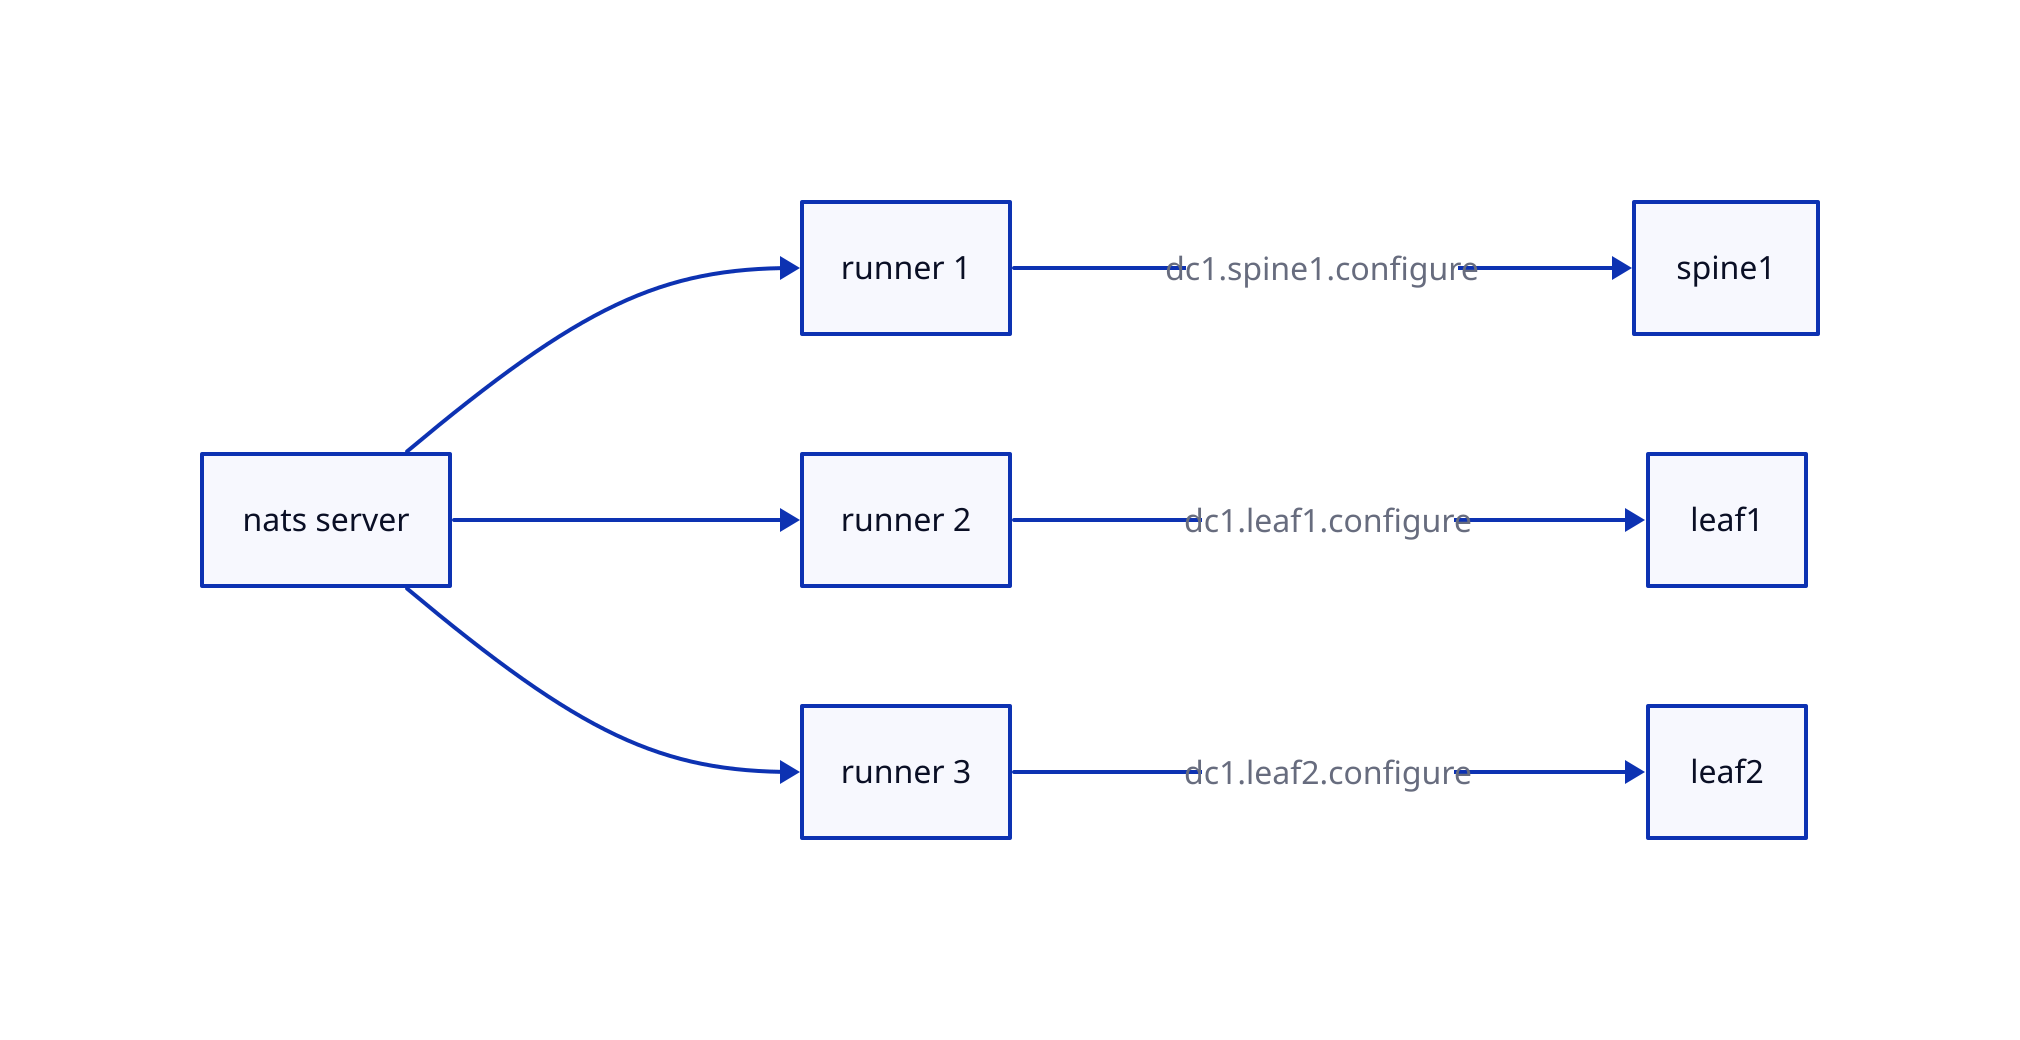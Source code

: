 direction: right
nats server -> runner 1
nats server -> runner 2
nats server -> runner 3
runner 1 -> spine1: dc1.spine1.configure
runner 2 -> leaf1: dc1.leaf1.configure
runner 3 -> leaf2: dc1.leaf2.configure